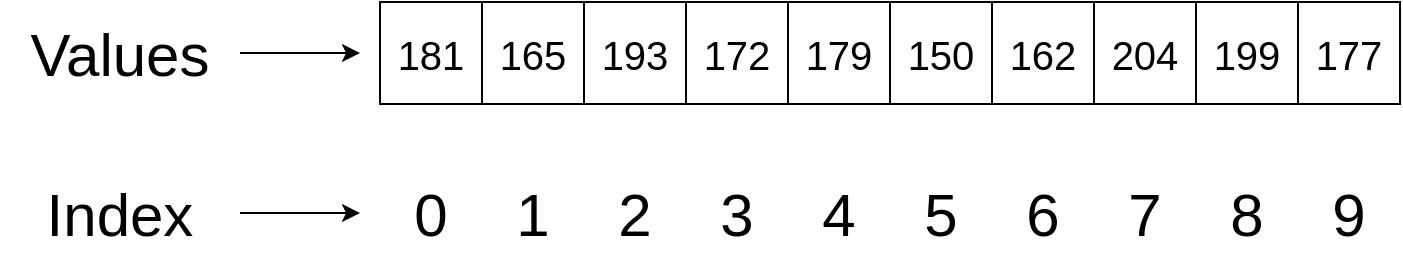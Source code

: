 <mxfile version="13.1.14"><diagram id="BzuT6FRlTCEpYbntjIIK" name="Page-1"><mxGraphModel dx="1185" dy="621" grid="1" gridSize="10" guides="1" tooltips="1" connect="1" arrows="1" fold="1" page="1" pageScale="1" pageWidth="850" pageHeight="1100" math="0" shadow="0"><root><mxCell id="0"/><mxCell id="1" parent="0"/><mxCell id="a3wq8SFROIcRAARJ7o8V-2" value="&lt;font style=&quot;font-size: 30px&quot;&gt;0&lt;/font&gt;" style="whiteSpace=wrap;html=1;aspect=fixed;rounded=0;gradientColor=none;fillColor=none;strokeColor=none;" vertex="1" parent="1"><mxGeometry x="250" y="280" width="51" height="51" as="geometry"/></mxCell><mxCell id="a3wq8SFROIcRAARJ7o8V-3" value="&lt;font style=&quot;font-size: 30px&quot;&gt;1&lt;/font&gt;" style="whiteSpace=wrap;html=1;aspect=fixed;rounded=0;gradientColor=none;fillColor=none;strokeColor=none;" vertex="1" parent="1"><mxGeometry x="301" y="280" width="51" height="51" as="geometry"/></mxCell><mxCell id="a3wq8SFROIcRAARJ7o8V-4" value="&lt;font style=&quot;font-size: 30px&quot;&gt;2&lt;/font&gt;" style="whiteSpace=wrap;html=1;aspect=fixed;rounded=0;gradientColor=none;fillColor=none;strokeColor=none;" vertex="1" parent="1"><mxGeometry x="352" y="280" width="51" height="51" as="geometry"/></mxCell><mxCell id="a3wq8SFROIcRAARJ7o8V-5" value="&lt;font style=&quot;font-size: 30px&quot;&gt;3&lt;/font&gt;" style="whiteSpace=wrap;html=1;aspect=fixed;rounded=0;gradientColor=none;fillColor=none;strokeColor=none;" vertex="1" parent="1"><mxGeometry x="403" y="280" width="51" height="51" as="geometry"/></mxCell><mxCell id="a3wq8SFROIcRAARJ7o8V-6" value="&lt;font style=&quot;font-size: 30px&quot;&gt;4&lt;/font&gt;" style="whiteSpace=wrap;html=1;aspect=fixed;rounded=0;gradientColor=none;fillColor=none;strokeColor=none;" vertex="1" parent="1"><mxGeometry x="454" y="280" width="51" height="51" as="geometry"/></mxCell><mxCell id="a3wq8SFROIcRAARJ7o8V-7" value="&lt;font style=&quot;font-size: 30px&quot;&gt;5&lt;/font&gt;" style="whiteSpace=wrap;html=1;aspect=fixed;rounded=0;gradientColor=none;fillColor=none;strokeColor=none;" vertex="1" parent="1"><mxGeometry x="505" y="280" width="51" height="51" as="geometry"/></mxCell><mxCell id="a3wq8SFROIcRAARJ7o8V-8" value="&lt;font style=&quot;font-size: 30px&quot;&gt;6&lt;/font&gt;" style="whiteSpace=wrap;html=1;aspect=fixed;rounded=0;gradientColor=none;fillColor=none;strokeColor=none;" vertex="1" parent="1"><mxGeometry x="556" y="280" width="51" height="51" as="geometry"/></mxCell><mxCell id="a3wq8SFROIcRAARJ7o8V-9" value="&lt;font style=&quot;font-size: 30px&quot;&gt;7&lt;/font&gt;" style="whiteSpace=wrap;html=1;aspect=fixed;rounded=0;gradientColor=none;fillColor=none;strokeColor=none;" vertex="1" parent="1"><mxGeometry x="607" y="280" width="51" height="51" as="geometry"/></mxCell><mxCell id="a3wq8SFROIcRAARJ7o8V-10" value="&lt;font style=&quot;font-size: 30px&quot;&gt;8&lt;/font&gt;" style="whiteSpace=wrap;html=1;aspect=fixed;rounded=0;gradientColor=none;fillColor=none;strokeColor=none;" vertex="1" parent="1"><mxGeometry x="658" y="280" width="51" height="51" as="geometry"/></mxCell><mxCell id="a3wq8SFROIcRAARJ7o8V-11" value="&lt;font style=&quot;font-size: 30px&quot;&gt;9&lt;/font&gt;" style="whiteSpace=wrap;html=1;aspect=fixed;rounded=0;gradientColor=none;fillColor=none;strokeColor=none;" vertex="1" parent="1"><mxGeometry x="709" y="280" width="51" height="51" as="geometry"/></mxCell><mxCell id="a3wq8SFROIcRAARJ7o8V-14" value="&lt;font style=&quot;font-size: 20px&quot;&gt;181&lt;/font&gt;" style="whiteSpace=wrap;html=1;aspect=fixed;rounded=0;" vertex="1" parent="1"><mxGeometry x="250" y="200" width="51" height="51" as="geometry"/></mxCell><mxCell id="a3wq8SFROIcRAARJ7o8V-24" value="&lt;font style=&quot;font-size: 20px&quot;&gt;165&lt;/font&gt;" style="whiteSpace=wrap;html=1;aspect=fixed;rounded=0;" vertex="1" parent="1"><mxGeometry x="301" y="200" width="51" height="51" as="geometry"/></mxCell><mxCell id="a3wq8SFROIcRAARJ7o8V-25" value="&lt;font style=&quot;font-size: 20px&quot;&gt;193&lt;/font&gt;" style="whiteSpace=wrap;html=1;aspect=fixed;rounded=0;" vertex="1" parent="1"><mxGeometry x="352" y="200" width="51" height="51" as="geometry"/></mxCell><mxCell id="a3wq8SFROIcRAARJ7o8V-26" value="&lt;font style=&quot;font-size: 20px&quot;&gt;172&lt;/font&gt;" style="whiteSpace=wrap;html=1;aspect=fixed;rounded=0;" vertex="1" parent="1"><mxGeometry x="403" y="200" width="51" height="51" as="geometry"/></mxCell><mxCell id="a3wq8SFROIcRAARJ7o8V-27" value="&lt;font style=&quot;font-size: 20px&quot;&gt;179&lt;/font&gt;" style="whiteSpace=wrap;html=1;aspect=fixed;rounded=0;" vertex="1" parent="1"><mxGeometry x="454" y="200" width="51" height="51" as="geometry"/></mxCell><mxCell id="a3wq8SFROIcRAARJ7o8V-28" value="&lt;font style=&quot;font-size: 20px&quot;&gt;150&lt;/font&gt;" style="whiteSpace=wrap;html=1;aspect=fixed;rounded=0;" vertex="1" parent="1"><mxGeometry x="505" y="200" width="51" height="51" as="geometry"/></mxCell><mxCell id="a3wq8SFROIcRAARJ7o8V-29" value="&lt;font style=&quot;font-size: 20px&quot;&gt;162&lt;/font&gt;" style="whiteSpace=wrap;html=1;aspect=fixed;rounded=0;" vertex="1" parent="1"><mxGeometry x="556" y="200" width="51" height="51" as="geometry"/></mxCell><mxCell id="a3wq8SFROIcRAARJ7o8V-30" value="&lt;font style=&quot;font-size: 20px&quot;&gt;204&lt;/font&gt;" style="whiteSpace=wrap;html=1;aspect=fixed;rounded=0;" vertex="1" parent="1"><mxGeometry x="607" y="200" width="51" height="51" as="geometry"/></mxCell><mxCell id="a3wq8SFROIcRAARJ7o8V-31" value="&lt;font style=&quot;font-size: 20px&quot;&gt;199&lt;/font&gt;" style="whiteSpace=wrap;html=1;aspect=fixed;rounded=0;" vertex="1" parent="1"><mxGeometry x="658" y="200" width="51" height="51" as="geometry"/></mxCell><mxCell id="a3wq8SFROIcRAARJ7o8V-32" value="&lt;font style=&quot;font-size: 20px&quot;&gt;177&lt;/font&gt;" style="whiteSpace=wrap;html=1;aspect=fixed;rounded=0;" vertex="1" parent="1"><mxGeometry x="709" y="200" width="51" height="51" as="geometry"/></mxCell><mxCell id="a3wq8SFROIcRAARJ7o8V-36" style="edgeStyle=orthogonalEdgeStyle;rounded=0;orthogonalLoop=1;jettySize=auto;html=1;entryX=0;entryY=0.5;entryDx=0;entryDy=0;" edge="1" parent="1" source="a3wq8SFROIcRAARJ7o8V-35"><mxGeometry relative="1" as="geometry"><mxPoint x="240" y="305.5" as="targetPoint"/></mxGeometry></mxCell><mxCell id="a3wq8SFROIcRAARJ7o8V-35" value="&lt;font style=&quot;font-size: 30px&quot;&gt;Index&lt;/font&gt;" style="text;html=1;strokeColor=none;fillColor=none;align=center;verticalAlign=middle;whiteSpace=wrap;rounded=0;" vertex="1" parent="1"><mxGeometry x="60" y="285.5" width="120" height="40" as="geometry"/></mxCell><mxCell id="a3wq8SFROIcRAARJ7o8V-37" style="edgeStyle=orthogonalEdgeStyle;rounded=0;orthogonalLoop=1;jettySize=auto;html=1;entryX=0;entryY=0.5;entryDx=0;entryDy=0;" edge="1" parent="1" source="a3wq8SFROIcRAARJ7o8V-38"><mxGeometry relative="1" as="geometry"><mxPoint x="240" y="225.5" as="targetPoint"/></mxGeometry></mxCell><mxCell id="a3wq8SFROIcRAARJ7o8V-38" value="&lt;font style=&quot;font-size: 30px&quot;&gt;Values&lt;/font&gt;" style="text;html=1;strokeColor=none;fillColor=none;align=center;verticalAlign=middle;whiteSpace=wrap;rounded=0;" vertex="1" parent="1"><mxGeometry x="60" y="205.5" width="120" height="40" as="geometry"/></mxCell></root></mxGraphModel></diagram></mxfile>